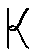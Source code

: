 beginfig(6)
    pickup penrazor xscaled 0.5pt rotated -33;
% y-2 
%       draw (03,17) -- (03,03) {dir-40}..{dir43} (10,17);
% y-3
 %      draw (03,17) -- (03,03) -- (03,10) {dir-40}..{dir43} (10,17);

% y-4
       draw (03,17) -- (03,03) -- (03,10) {dir-40}..{dir43} (10,17);
draw (03,10) {dir40}..{dir-43} (10,03);

 endfig;
    end

